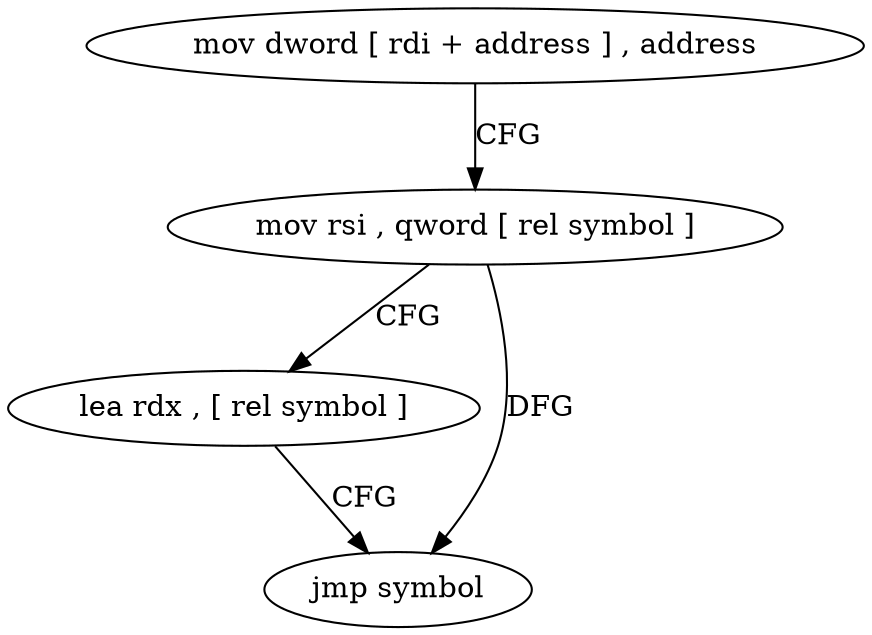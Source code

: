 digraph "func" {
"255600" [label = "mov dword [ rdi + address ] , address" ]
"255607" [label = "mov rsi , qword [ rel symbol ]" ]
"255614" [label = "lea rdx , [ rel symbol ]" ]
"255621" [label = "jmp symbol" ]
"255600" -> "255607" [ label = "CFG" ]
"255607" -> "255614" [ label = "CFG" ]
"255607" -> "255621" [ label = "DFG" ]
"255614" -> "255621" [ label = "CFG" ]
}
